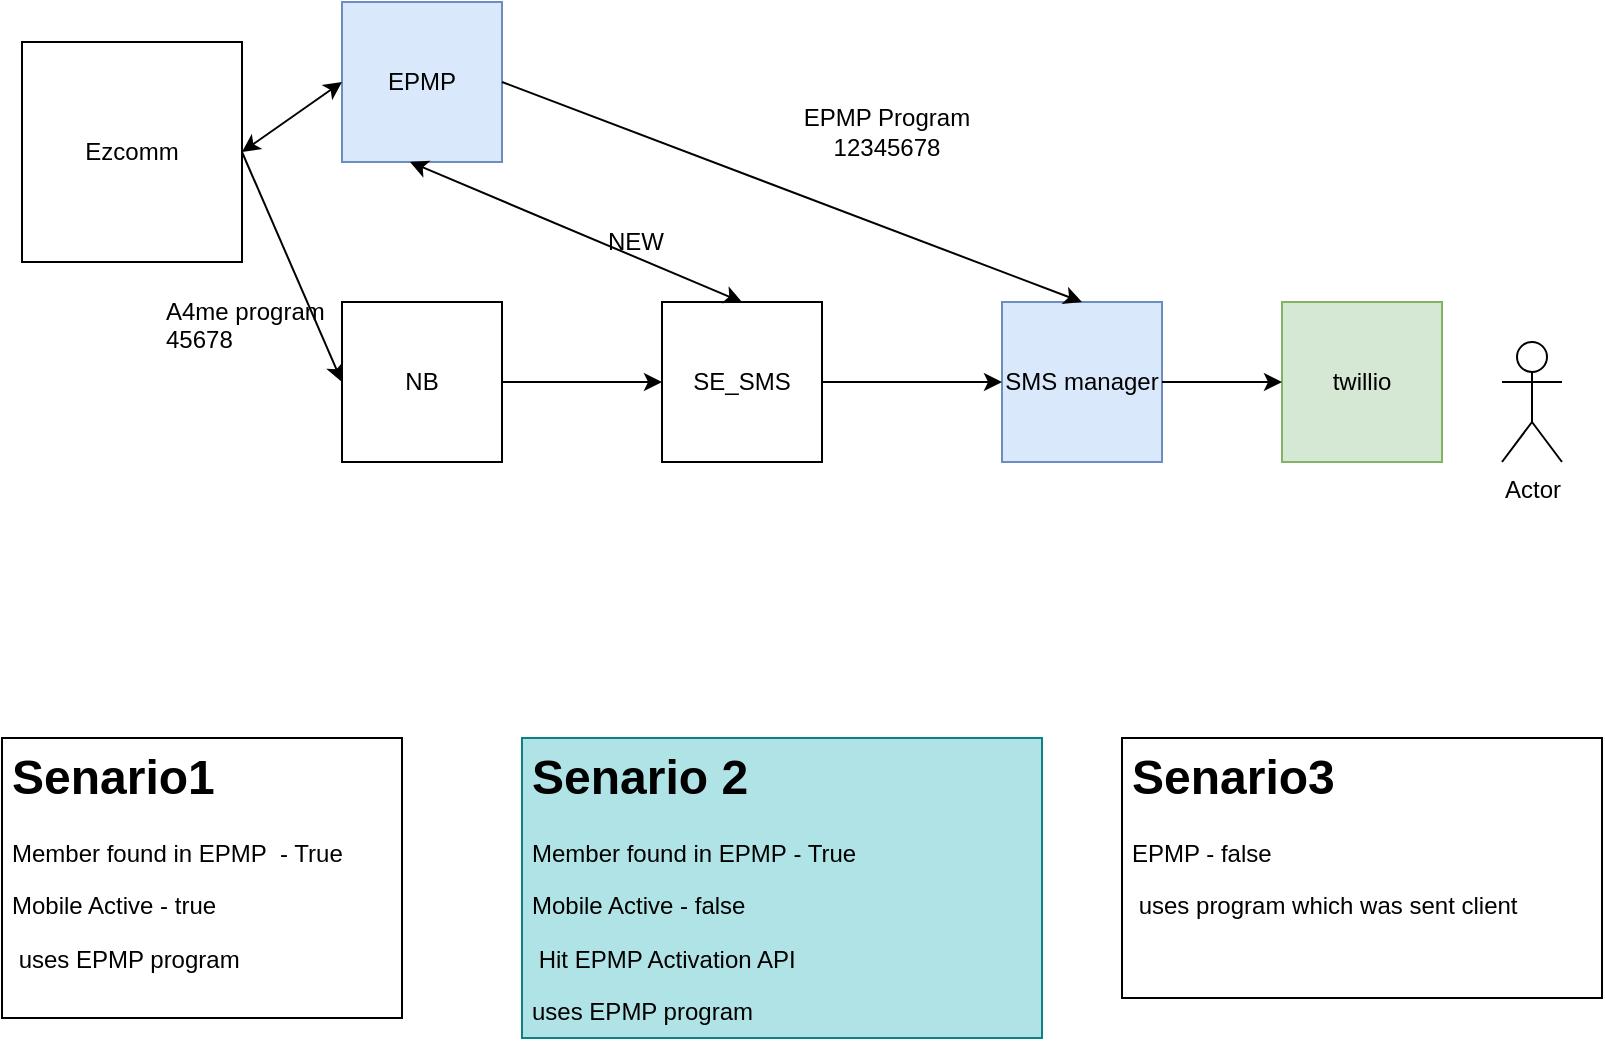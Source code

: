 <mxfile pages="1" version="11.2.8" type="github"><diagram id="87q_zdA-gSNvLRAOuRgb" name="Page-1"><mxGraphModel dx="818" dy="478" grid="1" gridSize="10" guides="1" tooltips="1" connect="1" arrows="1" fold="1" page="1" pageScale="1" pageWidth="850" pageHeight="1100" math="0" shadow="0"><root><mxCell id="0"/><mxCell id="1" parent="0"/><mxCell id="HukR7x89xsLab6DAQ3xz-1" value="EPMP" style="whiteSpace=wrap;html=1;aspect=fixed;fillColor=#dae8fc;strokeColor=#6c8ebf;" parent="1" vertex="1"><mxGeometry x="210" y="210" width="80" height="80" as="geometry"/></mxCell><mxCell id="HukR7x89xsLab6DAQ3xz-2" value="NB" style="whiteSpace=wrap;html=1;aspect=fixed;" parent="1" vertex="1"><mxGeometry x="210" y="360" width="80" height="80" as="geometry"/></mxCell><mxCell id="HukR7x89xsLab6DAQ3xz-3" value="SE_SMS" style="whiteSpace=wrap;html=1;aspect=fixed;" parent="1" vertex="1"><mxGeometry x="370" y="360" width="80" height="80" as="geometry"/></mxCell><mxCell id="HukR7x89xsLab6DAQ3xz-4" value="SMS manager" style="whiteSpace=wrap;html=1;aspect=fixed;fillColor=#dae8fc;strokeColor=#6c8ebf;" parent="1" vertex="1"><mxGeometry x="540" y="360" width="80" height="80" as="geometry"/></mxCell><mxCell id="HukR7x89xsLab6DAQ3xz-5" value="twillio" style="whiteSpace=wrap;html=1;aspect=fixed;fillColor=#d5e8d4;strokeColor=#82b366;" parent="1" vertex="1"><mxGeometry x="680" y="360" width="80" height="80" as="geometry"/></mxCell><mxCell id="HukR7x89xsLab6DAQ3xz-6" value="Ezcomm" style="whiteSpace=wrap;html=1;aspect=fixed;" parent="1" vertex="1"><mxGeometry x="50" y="230" width="110" height="110" as="geometry"/></mxCell><mxCell id="HukR7x89xsLab6DAQ3xz-7" value="" style="endArrow=classic;startArrow=classic;html=1;entryX=0;entryY=0.5;entryDx=0;entryDy=0;exitX=1;exitY=0.5;exitDx=0;exitDy=0;" parent="1" source="HukR7x89xsLab6DAQ3xz-6" target="HukR7x89xsLab6DAQ3xz-1" edge="1"><mxGeometry width="50" height="50" relative="1" as="geometry"><mxPoint x="50" y="510" as="sourcePoint"/><mxPoint x="100" y="460" as="targetPoint"/></mxGeometry></mxCell><mxCell id="HukR7x89xsLab6DAQ3xz-8" value="" style="endArrow=classic;html=1;exitX=1;exitY=0.5;exitDx=0;exitDy=0;entryX=0;entryY=0.5;entryDx=0;entryDy=0;" parent="1" source="HukR7x89xsLab6DAQ3xz-6" target="HukR7x89xsLab6DAQ3xz-2" edge="1"><mxGeometry width="50" height="50" relative="1" as="geometry"><mxPoint x="50" y="510" as="sourcePoint"/><mxPoint x="100" y="460" as="targetPoint"/></mxGeometry></mxCell><mxCell id="HukR7x89xsLab6DAQ3xz-9" value="" style="endArrow=classic;html=1;exitX=1;exitY=0.5;exitDx=0;exitDy=0;entryX=0;entryY=0.5;entryDx=0;entryDy=0;" parent="1" source="HukR7x89xsLab6DAQ3xz-2" target="HukR7x89xsLab6DAQ3xz-3" edge="1"><mxGeometry width="50" height="50" relative="1" as="geometry"><mxPoint x="50" y="510" as="sourcePoint"/><mxPoint x="100" y="460" as="targetPoint"/></mxGeometry></mxCell><mxCell id="HukR7x89xsLab6DAQ3xz-10" value="" style="endArrow=classic;html=1;exitX=1;exitY=0.5;exitDx=0;exitDy=0;entryX=0;entryY=0.5;entryDx=0;entryDy=0;" parent="1" source="HukR7x89xsLab6DAQ3xz-3" target="HukR7x89xsLab6DAQ3xz-4" edge="1"><mxGeometry width="50" height="50" relative="1" as="geometry"><mxPoint x="50" y="510" as="sourcePoint"/><mxPoint x="100" y="460" as="targetPoint"/></mxGeometry></mxCell><mxCell id="HukR7x89xsLab6DAQ3xz-11" value="" style="endArrow=classic;html=1;exitX=1;exitY=0.5;exitDx=0;exitDy=0;entryX=0;entryY=0.5;entryDx=0;entryDy=0;" parent="1" source="HukR7x89xsLab6DAQ3xz-4" target="HukR7x89xsLab6DAQ3xz-5" edge="1"><mxGeometry width="50" height="50" relative="1" as="geometry"><mxPoint x="50" y="510" as="sourcePoint"/><mxPoint x="100" y="460" as="targetPoint"/></mxGeometry></mxCell><mxCell id="HukR7x89xsLab6DAQ3xz-12" value="" style="endArrow=classic;html=1;exitX=1;exitY=0.5;exitDx=0;exitDy=0;entryX=0.5;entryY=0;entryDx=0;entryDy=0;" parent="1" source="HukR7x89xsLab6DAQ3xz-1" target="HukR7x89xsLab6DAQ3xz-4" edge="1"><mxGeometry width="50" height="50" relative="1" as="geometry"><mxPoint x="50" y="510" as="sourcePoint"/><mxPoint x="100" y="460" as="targetPoint"/></mxGeometry></mxCell><mxCell id="HukR7x89xsLab6DAQ3xz-13" value="Actor" style="shape=umlActor;verticalLabelPosition=bottom;labelBackgroundColor=#ffffff;verticalAlign=top;html=1;outlineConnect=0;" parent="1" vertex="1"><mxGeometry x="790" y="380" width="30" height="60" as="geometry"/></mxCell><mxCell id="HukR7x89xsLab6DAQ3xz-14" value="EPMP Program 12345678" style="text;html=1;strokeColor=none;fillColor=none;align=center;verticalAlign=middle;whiteSpace=wrap;rounded=0;" parent="1" vertex="1"><mxGeometry x="425" y="265" width="115" height="20" as="geometry"/></mxCell><mxCell id="HukR7x89xsLab6DAQ3xz-15" value="A4me program&lt;br&gt;45678" style="text;html=1;resizable=0;points=[];autosize=1;align=left;verticalAlign=top;spacingTop=-4;" parent="1" vertex="1"><mxGeometry x="120" y="355" width="90" height="30" as="geometry"/></mxCell><mxCell id="HukR7x89xsLab6DAQ3xz-16" value="" style="endArrow=classic;startArrow=classic;html=1;entryX=0.5;entryY=0;entryDx=0;entryDy=0;exitX=0.425;exitY=1;exitDx=0;exitDy=0;exitPerimeter=0;" parent="1" source="HukR7x89xsLab6DAQ3xz-1" target="HukR7x89xsLab6DAQ3xz-3" edge="1"><mxGeometry width="50" height="50" relative="1" as="geometry"><mxPoint x="50" y="530" as="sourcePoint"/><mxPoint x="100" y="480" as="targetPoint"/></mxGeometry></mxCell><mxCell id="HukR7x89xsLab6DAQ3xz-17" value="NEW" style="text;html=1;resizable=0;points=[];autosize=1;align=left;verticalAlign=top;spacingTop=-4;" parent="1" vertex="1"><mxGeometry x="341" y="320" width="40" height="20" as="geometry"/></mxCell><mxCell id="HukR7x89xsLab6DAQ3xz-18" value="&lt;h1&gt;Senario1&amp;nbsp;&lt;/h1&gt;&lt;p&gt;Member found in EPMP&amp;nbsp; - True&amp;nbsp;&lt;/p&gt;&lt;p&gt;Mobile Active - true&amp;nbsp;&lt;/p&gt;&lt;p&gt;&amp;nbsp;uses EPMP program&amp;nbsp;&lt;/p&gt;" style="text;html=1;strokeColor=#000000;fillColor=none;spacing=5;spacingTop=-20;whiteSpace=wrap;overflow=hidden;rounded=0;" parent="1" vertex="1"><mxGeometry x="40" y="578" width="200" height="140" as="geometry"/></mxCell><mxCell id="HukR7x89xsLab6DAQ3xz-19" value="&lt;h1&gt;Senario 2&amp;nbsp;&lt;/h1&gt;Member found in EPMP&amp;nbsp;&lt;span&gt;- True&amp;nbsp;&lt;/span&gt;&lt;br&gt;&lt;p&gt;Mobile Active - false&amp;nbsp;&amp;nbsp;&lt;/p&gt;&lt;p&gt;&amp;nbsp;Hit EPMP Activation API&lt;/p&gt;&lt;p&gt;uses EPMP program&amp;nbsp;&lt;/p&gt;" style="text;html=1;strokeColor=#0e8088;fillColor=#b0e3e6;spacing=5;spacingTop=-20;whiteSpace=wrap;overflow=hidden;rounded=0;" parent="1" vertex="1"><mxGeometry x="300" y="578" width="260" height="150" as="geometry"/></mxCell><mxCell id="HukR7x89xsLab6DAQ3xz-20" value="&lt;h1&gt;Senario3&amp;nbsp;&lt;/h1&gt;&lt;p&gt;EPMP - false&amp;nbsp;&lt;span&gt;&amp;nbsp;&lt;/span&gt;&lt;/p&gt;&lt;p&gt;&amp;nbsp;uses program which was sent client&amp;nbsp;&lt;/p&gt;" style="text;html=1;strokeColor=#000000;fillColor=none;spacing=5;spacingTop=-20;whiteSpace=wrap;overflow=hidden;rounded=0;" parent="1" vertex="1"><mxGeometry x="600" y="578" width="240" height="130" as="geometry"/></mxCell></root></mxGraphModel></diagram></mxfile>